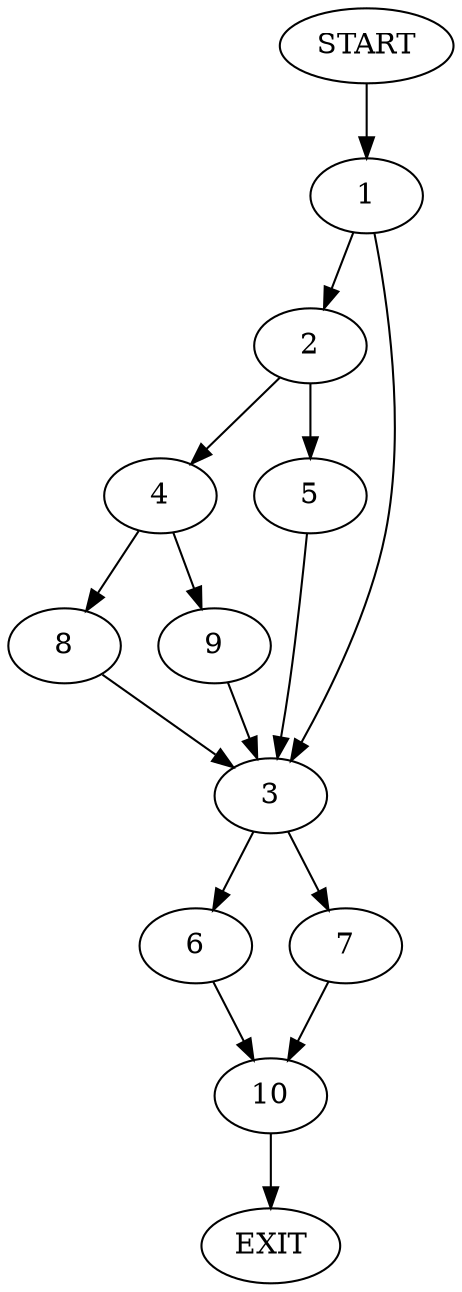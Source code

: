 digraph {
0 [label="START"]
11 [label="EXIT"]
0 -> 1
1 -> 2
1 -> 3
2 -> 4
2 -> 5
3 -> 6
3 -> 7
5 -> 3
4 -> 8
4 -> 9
8 -> 3
9 -> 3
7 -> 10
6 -> 10
10 -> 11
}
